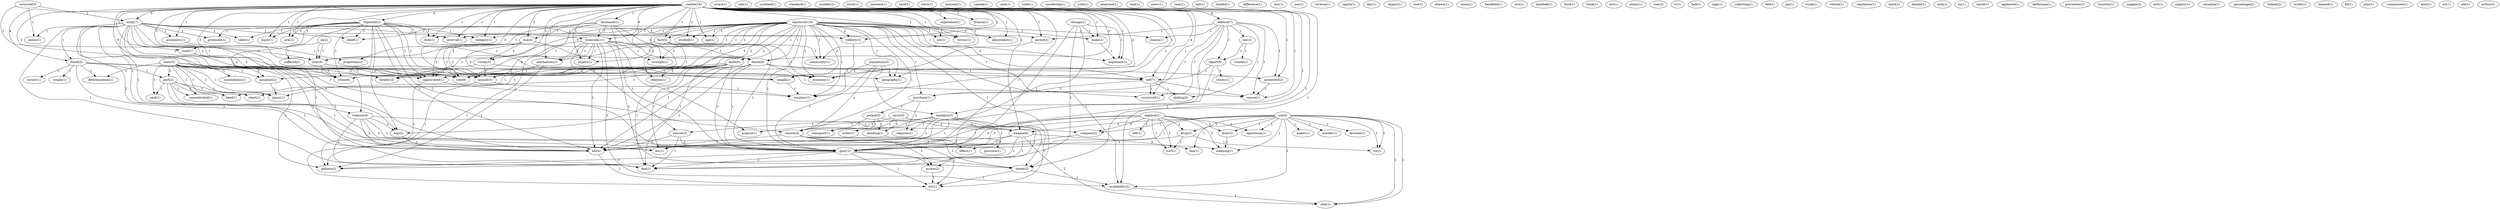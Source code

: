 digraph G {
  purchase [ label="purchase(1)" ];
  permit [ label="permit(3)" ];
  requires [ label="requires(1)" ];
  rivara [ label="rivara(1)" ];
  tale [ label="tale(1)" ];
  occurred [ label="occurred(3)" ];
  study [ label="study(7)" ];
  police [ label="police(1)" ];
  year [ label="year(6)" ];
  carry [ label="carry(3)" ];
  order [ label="order(1)" ];
  transport [ label="transport(1)" ];
  shooting [ label="shooting(1)" ];
  weapon [ label="weapon(6)" ];
  population [ label="population(3)" ];
  handgun [ label="handgun(5)" ];
  geography [ label="geography(1)" ];
  control [ label="control(4)" ];
  gun [ label="gun(12)" ];
  economy [ label="economy(1)" ];
  scotland [ label="scotland(1)" ];
  show [ label="show(5)" ];
  part [ label="part(2)" ];
  neck [ label="neck(1)" ];
  determination [ label="determination(1)" ];
  concentrated [ label="concentrated(1)" ];
  fatality [ label="fatality(2)" ];
  mindedness [ label="mindedness(1)" ];
  kill [ label="kill(4)" ];
  etc [ label="etc(1)" ];
  head [ label="head(1)" ];
  chest [ label="chest(1)" ];
  assailant [ label="assailant(2)" ];
  injury [ label="injury(1)" ];
  rate [ label="rate(9)" ];
  pattern [ label="pattern(2)" ];
  standard [ label="standard(1)" ];
  number [ label="number(2)" ];
  force [ label="force(1)" ];
  seattle [ label="seattle(18)" ];
  assailants [ label="assailants(1)" ];
  increased [ label="increased(1)" ];
  found [ label="found(2)" ];
  defense [ label="defense(7)" ];
  reported [ label="reported(1)" ];
  homicide [ label="homicide(11)" ];
  arm [ label="arm(1)" ];
  used [ label="used(1)" ];
  risk [ label="risk(4)" ];
  victim [ label="victim(3)" ];
  enjoy [ label="enjoy(1)" ];
  period [ label="period(2)" ];
  relief [ label="relief(1)" ];
  death [ label="death(4)" ];
  experience [ label="experience(1)" ];
  studied [ label="studied(1)" ];
  accounted [ label="accounted(2)" ];
  strength [ label="strength(1)" ];
  didn [ label="didn(1)" ];
  simple [ label="simple(1)" ];
  community [ label="community(1)" ];
  sex [ label="sex(1)" ];
  firearm [ label="firearm(1)" ];
  age [ label="age(1)" ];
  mechanism [ label="mechanism(2)" ];
  self [ label="self(7)" ];
  occurrred [ label="occurrred(1)" ];
  fact [ label="fact(3)" ];
  interval [ label="interval(1)" ];
  aggravated [ label="aggravated(1)" ];
  category [ label="category(1)" ];
  expect [ label="expect(1)" ];
  versus [ label="versus(1)" ];
  course [ label="course(1)" ];
  make [ label="make(2)" ];
  assault [ label="assault(5)" ];
  adjustment [ label="adjustment(1)" ];
  robbery [ label="robbery(2)" ];
  intent [ label="intent(3)" ];
  availability [ label="availability(2)" ];
  burglary [ label="burglary(1)" ];
  crime [ label="crime(6)" ];
  argument [ label="argument(1)" ];
  increase [ label="increase(1)" ];
  yard [ label="yard(1)" ];
  produced [ label="produced(1)" ];
  table [ label="table(1)" ];
  violence [ label="violence(4)" ];
  way [ label="way(2)" ];
  find [ label="find(1)" ];
  steve [ label="steve(1)" ];
  moment [ label="moment(1)" ];
  canada [ label="canada(1)" ];
  england [ label="england(3)" ];
  left [ label="left(1)" ];
  draw [ label="draw(2)" ];
  oppression [ label="oppression(1)" ];
  drug [ label="drug(2)" ];
  meaning [ label="meaning(1)" ];
  compare [ label="compare(2)" ];
  turf [ label="turf(1)" ];
  case [ label="case(1)" ];
  proportion [ label="proportion(2)" ];
  relation [ label="relation(1)" ];
  cube [ label="cube(1)" ];
  couple [ label="couple(1)" ];
  corner [ label="corner(1)" ];
  murdering [ label="murdering(1)" ];
  law [ label="law(2)" ];
  reason [ label="reason(1)" ];
  report [ label="report(6)" ];
  purchase [ label="purchase(1)" ];
  abiding [ label="abiding(2)" ];
  acquire [ label="acquire(1)" ];
  source [ label="source(3)" ];
  try [ label="try(1)" ];
  york [ label="york(1)" ];
  analyzed [ label="analyzed(1)" ];
  effect [ label="effect(1)" ];
  access [ label="access(2)" ];
  look [ label="look(1)" ];
  citizen [ label="citizen(1)" ];
  news [ label="news(1)" ];
  usa [ label="usa(1)" ];
  makes [ label="makes(1)" ];
  murder [ label="murder(1)" ];
  favorite [ label="favorite(1)" ];
  ban [ label="ban(1)" ];
  step [ label="step(1)" ];
  lot [ label="lot(2)" ];
  reay [ label="reay(1)" ];
  uk [ label="uk(1)" ];
  suffered [ label="suffered(2)" ];
  nat [ label="nat(1)" ];
  tended [ label="tended(1)" ];
  difference [ label="difference(1)" ];
  box [ label="box(1)" ];
  use [ label="use(1)" ];
  reverse [ label="reverse(1)" ];
  capita [ label="capita(1)" ];
  vancouver [ label="vancouver(16)" ];
  knife [ label="knife(6)" ];
  day [ label="day(1)" ];
  impact [ label="impact(1)" ];
  one [ label="one(1)" ];
  ottawa [ label="ottawa(1)" ];
  sloan [ label="sloan(1)" ];
  handheld [ label="handheld(1)" ];
  rice [ label="rice(1)" ];
  baseball [ label="baseball(1)" ];
  fond [ label="fond(1)" ];
  think [ label="think(1)" ];
  nyc [ label="nyc(1)" ];
  attain [ label="attain(1)" ];
  com [ label="com(3)" ];
  tv [ label="tv(1)" ];
  hell [ label="hell(1)" ];
  rage [ label="rage(1)" ];
  collecting [ label="collecting(1)" ];
  feel [ label="feel(1)" ];
  chicago [ label="chicago(1)" ];
  jim [ label="jim(1)" ];
  shows [ label="shows(1)" ];
  trunk [ label="trunk(1)" ];
  vehicle [ label="vehicle(1)" ];
  regulation [ label="regulation(1)" ];
  province [ label="province(1)" ];
  uk [ label="uk(2)" ];
  hand [ label="hand(1)" ];
  donald [ label="donald(1)" ];
  task [ label="task(1)" ];
  ny [ label="ny(1)" ];
  laurel [ label="laurel(1)" ];
  appeared [ label="appeared(1)" ];
  england [ label="england(1)" ];
  kellerman [ label="kellerman(1)" ];
  prevention [ label="prevention(1)" ];
  houston [ label="houston(1)" ];
  magpie [ label="magpie(2)" ];
  sort [ label="sort(1)" ];
  calgary [ label="calgary(1)" ];
  columbia [ label="columbia(1)" ];
  percentage [ label="percentage(2)" ];
  linknet [ label="linknet(2)" ];
  wrote [ label="wrote(1)" ];
  banned [ label="banned(1)" ];
  fbi [ label="fbi(1)" ];
  usa [ label="usa(3)" ];
  john [ label="john(1)" ];
  commission [ label="commission(1)" ];
  kind [ label="kind(1)" ];
  uzi [ label="uzi(1)" ];
  life [ label="life(1)" ];
  arthur [ label="arthur(1)" ];
  purchase -> permit [ label="1" ];
  purchase -> requires [ label="1" ];
  occurred -> study [ label="1" ];
  occurred -> police [ label="1" ];
  occurred -> year [ label="1" ];
  carry -> order [ label="1" ];
  carry -> transport [ label="1" ];
  carry -> shooting [ label="1" ];
  carry -> weapon [ label="2" ];
  population -> handgun [ label="1" ];
  population -> geography [ label="1" ];
  population -> control [ label="1" ];
  population -> gun [ label="1" ];
  population -> economy [ label="1" ];
  show -> part [ label="2" ];
  show -> neck [ label="1" ];
  show -> determination [ label="1" ];
  show -> concentrated [ label="1" ];
  show -> fatality [ label="2" ];
  show -> mindedness [ label="1" ];
  show -> kill [ label="1" ];
  show -> etc [ label="1" ];
  show -> head [ label="1" ];
  show -> chest [ label="1" ];
  show -> assailant [ label="2" ];
  show -> injury [ label="1" ];
  show -> rate [ label="2" ];
  show -> pattern [ label="1" ];
  seattle -> study [ label="5" ];
  seattle -> assailants [ label="1" ];
  seattle -> increased [ label="1" ];
  seattle -> found [ label="4" ];
  seattle -> defense [ label="4" ];
  seattle -> reported [ label="2" ];
  seattle -> homicide [ label="6" ];
  seattle -> arm [ label="1" ];
  seattle -> used [ label="2" ];
  seattle -> risk [ label="3" ];
  seattle -> victim [ label="2" ];
  seattle -> enjoy [ label="1" ];
  seattle -> period [ label="1" ];
  seattle -> relief [ label="1" ];
  seattle -> death [ label="3" ];
  seattle -> experience [ label="1" ];
  seattle -> geography [ label="1" ];
  seattle -> studied [ label="1" ];
  seattle -> accounted [ label="1" ];
  seattle -> strength [ label="1" ];
  seattle -> didn [ label="1" ];
  seattle -> simple [ label="2" ];
  seattle -> control [ label="1" ];
  seattle -> community [ label="1" ];
  seattle -> sex [ label="1" ];
  seattle -> firearm [ label="1" ];
  seattle -> age [ label="1" ];
  seattle -> mechanism [ label="1" ];
  seattle -> self [ label="4" ];
  seattle -> occurrred [ label="1" ];
  seattle -> fact [ label="1" ];
  seattle -> interval [ label="1" ];
  seattle -> aggravated [ label="3" ];
  seattle -> category [ label="1" ];
  seattle -> expect [ label="1" ];
  seattle -> versus [ label="1" ];
  seattle -> course [ label="1" ];
  seattle -> make [ label="1" ];
  seattle -> assault [ label="3" ];
  seattle -> adjustment [ label="1" ];
  seattle -> gun [ label="1" ];
  seattle -> robbery [ label="2" ];
  seattle -> intent [ label="1" ];
  seattle -> availability [ label="1" ];
  seattle -> year [ label="3" ];
  seattle -> economy [ label="1" ];
  seattle -> burglary [ label="1" ];
  seattle -> crime [ label="2" ];
  seattle -> rate [ label="6" ];
  seattle -> argument [ label="1" ];
  study -> assailants [ label="1" ];
  study -> found [ label="1" ];
  study -> homicide [ label="1" ];
  study -> produced [ label="1" ];
  study -> period [ label="1" ];
  study -> table [ label="1" ];
  study -> violence [ label="1" ];
  study -> way [ label="1" ];
  study -> geography [ label="1" ];
  study -> police [ label="1" ];
  study -> control [ label="1" ];
  study -> kill [ label="1" ];
  study -> interval [ label="1" ];
  study -> gun [ label="2" ];
  study -> robbery [ label="1" ];
  study -> economy [ label="1" ];
  study -> find [ label="1" ];
  study -> crime [ label="1" ];
  study -> rate [ label="2" ];
  permit -> order [ label="1" ];
  permit -> transport [ label="1" ];
  permit -> shooting [ label="1" ];
  permit -> weapon [ label="2" ];
  england -> left [ label="3" ];
  england -> draw [ label="3" ];
  england -> oppression [ label="3" ];
  england -> drug [ label="1" ];
  england -> meaning [ label="3" ];
  england -> compare [ label="3" ];
  england -> etc [ label="1" ];
  england -> gun [ label="3" ];
  england -> turf [ label="1" ];
  assailants -> proportion [ label="1" ];
  increased -> homicide [ label="1" ];
  increased -> proportion [ label="1" ];
  increased -> risk [ label="1" ];
  increased -> death [ label="1" ];
  increased -> relation [ label="1" ];
  increased -> gun [ label="1" ];
  increased -> rate [ label="1" ];
  found -> couple [ label="1" ];
  found -> part [ label="1" ];
  found -> determination [ label="1" ];
  found -> kill [ label="1" ];
  found -> aggravated [ label="1" ];
  found -> corner [ label="1" ];
  found -> assailant [ label="1" ];
  defense -> handgun [ label="1" ];
  defense -> law [ label="1" ];
  defense -> period [ label="1" ];
  defense -> reason [ label="1" ];
  defense -> accounted [ label="1" ];
  defense -> report [ label="1" ];
  defense -> occurrred [ label="1" ];
  defense -> purchase [ label="1" ];
  defense -> course [ label="1" ];
  defense -> abiding [ label="1" ];
  reported -> arm [ label="1" ];
  reported -> produced [ label="1" ];
  reported -> used [ label="1" ];
  reported -> enjoy [ label="1" ];
  reported -> table [ label="1" ];
  reported -> relief [ label="1" ];
  reported -> violence [ label="1" ];
  reported -> way [ label="1" ];
  reported -> didn [ label="1" ];
  reported -> self [ label="1" ];
  reported -> kill [ label="1" ];
  reported -> aggravated [ label="1" ];
  reported -> category [ label="1" ];
  reported -> assault [ label="1" ];
  reported -> gun [ label="1" ];
  reported -> find [ label="1" ];
  reported -> crime [ label="1" ];
  homicide -> acquire [ label="1" ];
  homicide -> death [ label="1" ];
  homicide -> fatality [ label="1" ];
  homicide -> strength [ label="1" ];
  homicide -> community [ label="1" ];
  homicide -> mechanism [ label="1" ];
  homicide -> source [ label="1" ];
  homicide -> kill [ label="1" ];
  homicide -> expect [ label="1" ];
  homicide -> intent [ label="2" ];
  homicide -> availability [ label="1" ];
  homicide -> try [ label="1" ];
  homicide -> rate [ label="2" ];
  handgun -> requires [ label="1" ];
  handgun -> acquire [ label="1" ];
  handgun -> control [ label="1" ];
  handgun -> source [ label="1" ];
  handgun -> kill [ label="1" ];
  handgun -> effect [ label="1" ];
  handgun -> gun [ label="1" ];
  handgun -> intent [ label="1" ];
  handgun -> access [ label="1" ];
  handgun -> try [ label="1" ];
  law -> report [ label="1" ];
  law -> citizen [ label="1" ];
  usa -> makes [ label="1" ];
  usa -> murder [ label="1" ];
  usa -> draw [ label="1" ];
  usa -> oppression [ label="1" ];
  usa -> drug [ label="1" ];
  usa -> meaning [ label="1" ];
  usa -> compare [ label="1" ];
  usa -> favorite [ label="1" ];
  usa -> weapon [ label="1" ];
  usa -> ban [ label="1" ];
  usa -> gun [ label="1" ];
  usa -> availability [ label="1" ];
  usa -> step [ label="1" ];
  usa -> lot [ label="1" ];
  used -> fatality [ label="2" ];
  used -> rate [ label="2" ];
  uk -> suffered [ label="1" ];
  uk -> year [ label="1" ];
  risk -> victim [ label="3" ];
  risk -> death [ label="1" ];
  risk -> simple [ label="2" ];
  risk -> aggravated [ label="2" ];
  risk -> assault [ label="2" ];
  risk -> rate [ label="1" ];
  victim -> simple [ label="1" ];
  victim -> aggravated [ label="1" ];
  victim -> assault [ label="1" ];
  part -> neck [ label="1" ];
  part -> concentrated [ label="1" ];
  part -> kill [ label="1" ];
  part -> etc [ label="1" ];
  part -> head [ label="1" ];
  part -> chest [ label="1" ];
  part -> injury [ label="1" ];
  period -> weapon [ label="1" ];
  vancouver -> relief [ label="1" ];
  vancouver -> reason [ label="1" ];
  vancouver -> death [ label="1" ];
  vancouver -> geography [ label="1" ];
  vancouver -> studied [ label="1" ];
  vancouver -> fatality [ label="1" ];
  vancouver -> strength [ label="1" ];
  vancouver -> didn [ label="1" ];
  vancouver -> simple [ label="2" ];
  vancouver -> control [ label="1" ];
  vancouver -> community [ label="1" ];
  vancouver -> sex [ label="1" ];
  vancouver -> age [ label="1" ];
  vancouver -> mechanism [ label="1" ];
  vancouver -> self [ label="3" ];
  vancouver -> occurrred [ label="1" ];
  vancouver -> fact [ label="1" ];
  vancouver -> knife [ label="1" ];
  vancouver -> interval [ label="1" ];
  vancouver -> aggravated [ label="2" ];
  vancouver -> category [ label="1" ];
  vancouver -> purchase [ label="1" ];
  vancouver -> expect [ label="1" ];
  vancouver -> versus [ label="1" ];
  vancouver -> make [ label="1" ];
  vancouver -> assault [ label="2" ];
  vancouver -> adjustment [ label="1" ];
  vancouver -> gun [ label="1" ];
  vancouver -> robbery [ label="2" ];
  vancouver -> intent [ label="1" ];
  vancouver -> availability [ label="1" ];
  vancouver -> year [ label="3" ];
  vancouver -> economy [ label="1" ];
  vancouver -> burglary [ label="1" ];
  vancouver -> crime [ label="2" ];
  vancouver -> rate [ label="5" ];
  vancouver -> argument [ label="1" ];
  draw -> meaning [ label="1" ];
  violence -> meaning [ label="1" ];
  violence -> way [ label="2" ];
  violence -> compare [ label="1" ];
  violence -> kill [ label="2" ];
  violence -> gun [ label="3" ];
  violence -> find [ label="2" ];
  death -> way [ label="1" ];
  death -> accounted [ label="1" ];
  death -> self [ label="1" ];
  death -> kill [ label="1" ];
  death -> course [ label="1" ];
  death -> gun [ label="1" ];
  death -> find [ label="1" ];
  death -> rate [ label="2" ];
  drug -> etc [ label="1" ];
  drug -> turf [ label="1" ];
  drug -> lot [ label="1" ];
  way -> kill [ label="1" ];
  accounted -> course [ label="1" ];
  compare -> gun [ label="1" ];
  simple -> burglary [ label="1" ];
  control -> kill [ label="1" ];
  control -> effect [ label="1" ];
  control -> intent [ label="1" ];
  control -> access [ label="1" ];
  control -> try [ label="1" ];
  chicago -> kill [ label="1" ];
  chicago -> make [ label="1" ];
  chicago -> gun [ label="1" ];
  chicago -> find [ label="1" ];
  chicago -> argument [ label="1" ];
  report -> self [ label="1" ];
  report -> shows [ label="1" ];
  report -> gun [ label="1" ];
  mechanism -> rate [ label="1" ];
  mechanism -> pattern [ label="1" ];
  self -> occurrred [ label="1" ];
  self -> purchase [ label="1" ];
  self -> course [ label="1" ];
  self -> abiding [ label="1" ];
  shooting -> province [ label="1" ];
  weapon -> kill [ label="1" ];
  weapon -> ban [ label="2" ];
  weapon -> gun [ label="1" ];
  weapon -> find [ label="1" ];
  weapon -> step [ label="2" ];
  weapon -> pattern [ label="1" ];
  fact -> gun [ label="1" ];
  fact -> year [ label="1" ];
  fact -> economy [ label="1" ];
  fact -> crime [ label="1" ];
  knife -> kill [ label="1" ];
  knife -> etc [ label="1" ];
  knife -> head [ label="1" ];
  knife -> relation [ label="2" ];
  knife -> chest [ label="1" ];
  knife -> gun [ label="3" ];
  knife -> assailant [ label="1" ];
  knife -> injury [ label="1" ];
  knife -> find [ label="1" ];
  knife -> rate [ label="2" ];
  source -> kill [ label="1" ];
  source -> gun [ label="2" ];
  source -> find [ label="1" ];
  kill -> try [ label="1" ];
  uk -> year [ label="1" ];
  aggravated -> burglary [ label="1" ];
  aggravated -> pattern [ label="1" ];
  england -> gun [ label="3" ];
  england -> turf [ label="1" ];
  make -> argument [ label="1" ];
  assault -> burglary [ label="1" ];
  assault -> pattern [ label="1" ];
  gun -> intent [ label="1" ];
  gun -> access [ label="1" ];
  gun -> try [ label="1" ];
  gun -> find [ label="2" ];
  gun -> pattern [ label="1" ];
  robbery -> burglary [ label="1" ];
  intent -> availability [ label="1" ];
  intent -> try [ label="1" ];
  availability -> step [ label="1" ];
  access -> try [ label="1" ];
  year -> economy [ label="1" ];
  year -> crime [ label="1" ];
  year -> rate [ label="1" ];
  assailant -> injury [ label="1" ];
  usa -> step [ label="1" ];
  usa -> lot [ label="1" ];
}
